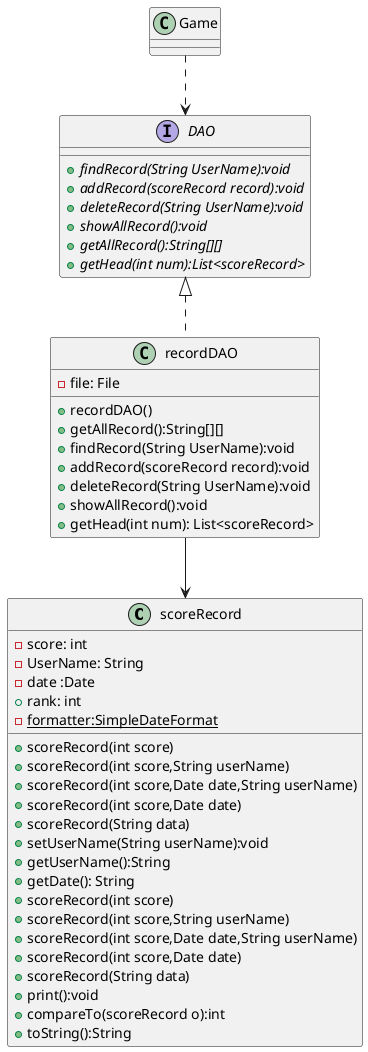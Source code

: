 @startuml
class scoreRecord{
    - score: int
    - UserName: String
    - date :Date
    + rank: int
    - {static} formatter:SimpleDateFormat

    + scoreRecord(int score)
    + scoreRecord(int score,String userName)
    + scoreRecord(int score,Date date,String userName)
    + scoreRecord(int score,Date date)
    + scoreRecord(String data)
    + setUserName(String userName):void
    + getUserName():String
    + getDate(): String
    + scoreRecord(int score)
    + scoreRecord(int score,String userName)
    + scoreRecord(int score,Date date,String userName)
    + scoreRecord(int score,Date date)
    + scoreRecord(String data)
    + print():void
    + compareTo(scoreRecord o):int
    + toString():String
}

interface DAO{
    + {abstract}findRecord(String UserName):void
    + {abstract}addRecord(scoreRecord record):void
    + {abstract}deleteRecord(String UserName):void
    + {abstract}showAllRecord():void
    + {abstract}getAllRecord():String[][]
    + {abstract}getHead(int num):List<scoreRecord>
}

class recordDAO{
    - file: File
    + recordDAO()
    + getAllRecord():String[][]
    + findRecord(String UserName):void
    + addRecord(scoreRecord record):void
    + deleteRecord(String UserName):void
    + showAllRecord():void
    + getHead(int num): List<scoreRecord>
}

DAO <|.. recordDAO
recordDAO --> scoreRecord

class Game{

}
Game ..> DAO
@enduml